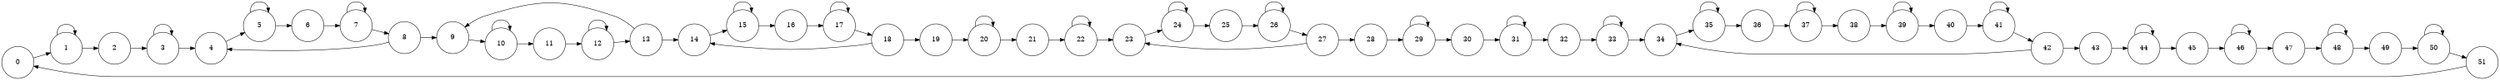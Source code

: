 #Total states is 0, including 0 states and 0 newstates
#Total transisions is 0, including 0 transistions and 0 new transitions
digraph finite_state_machine {
	rankdir=LR;
	size="20,20";
	resolution="300";
	overlap=false;

	node [shape = circle, fixedsize=true, width = 1, color = red, style = filled];

	node [shape = circle, color = black, style = unfilled];
	0;
 	1;
 	10;
 	11;
 	12;
 	13;
 	14;
 	15;
 	16;
 	17;
 	18;
 	19;
 	2;
 	20;
 	21;
 	22;
 	23;
 	24;
 	25;
 	26;
 	27;
 	28;
 	29;
 	3;
 	30;
 	31;
 	32;
 	33;
 	34;
 	35;
 	36;
 	37;
 	38;
 	39;
 	4;
 	40;
 	41;
 	42;
 	43;
 	44;
 	45;
 	46;
 	47;
 	48;
 	49;
 	5;
 	50;
 	51;
 	6;
 	7;
 	8;
 	9;
 	0 -> 1;
	1 -> 1;
	1 -> 2;
	10 -> 10;
	10 -> 11;
	11 -> 12;
	12 -> 12;
	12 -> 13;
	13 -> 14;
	13 -> 9;
	14 -> 15;
	15 -> 15;
	15 -> 16;
	16 -> 17;
	17 -> 17;
	17 -> 18;
	18 -> 14;
	18 -> 19;
	19 -> 20;
	2 -> 3;
	20 -> 20;
	20 -> 21;
	21 -> 22;
	22 -> 22;
	22 -> 23;
	23 -> 24;
	24 -> 24;
	24 -> 25;
	25 -> 26;
	26 -> 26;
	26 -> 27;
	27 -> 23;
	27 -> 28;
	28 -> 29;
	29 -> 29;
	29 -> 30;
	3 -> 3;
	3 -> 4;
	30 -> 31;
	31 -> 31;
	31 -> 32;
	32 -> 33;
	33 -> 33;
	33 -> 34;
	34 -> 35;
	35 -> 35;
	35 -> 36;
	36 -> 37;
	37 -> 37;
	37 -> 38;
	38 -> 39;
	39 -> 39;
	39 -> 40;
	4 -> 5;
	40 -> 41;
	41 -> 41;
	41 -> 42;
	42 -> 34;
	42 -> 43;
	43 -> 44;
	44 -> 44;
	44 -> 45;
	45 -> 46;
	46 -> 46;
	46 -> 47;
	47 -> 48;
	48 -> 48;
	48 -> 49;
	49 -> 50;
	5 -> 5;
	5 -> 6;
	50 -> 50;
	50 -> 51;
	51 -> 0;
	6 -> 7;
	7 -> 7;
	7 -> 8;
	8 -> 4;
	8 -> 9;
	9 -> 10;
}
